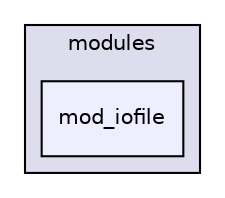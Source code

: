 digraph "leaf/modules/mod_iofile" {
  compound=true
  node [ fontsize="10", fontname="Helvetica"];
  edge [ labelfontsize="10", labelfontname="Helvetica"];
  subgraph clusterdir_071e6ab1f7f132df524d1bfe2744eaf2 {
    graph [ bgcolor="#ddddee", pencolor="black", label="modules" fontname="Helvetica", fontsize="10", URL="dir_071e6ab1f7f132df524d1bfe2744eaf2.html"]
  dir_b5eb33683ccd23308f35dc5db1053cb6 [shape=box, label="mod_iofile", style="filled", fillcolor="#eeeeff", pencolor="black", URL="dir_b5eb33683ccd23308f35dc5db1053cb6.html"];
  }
}
